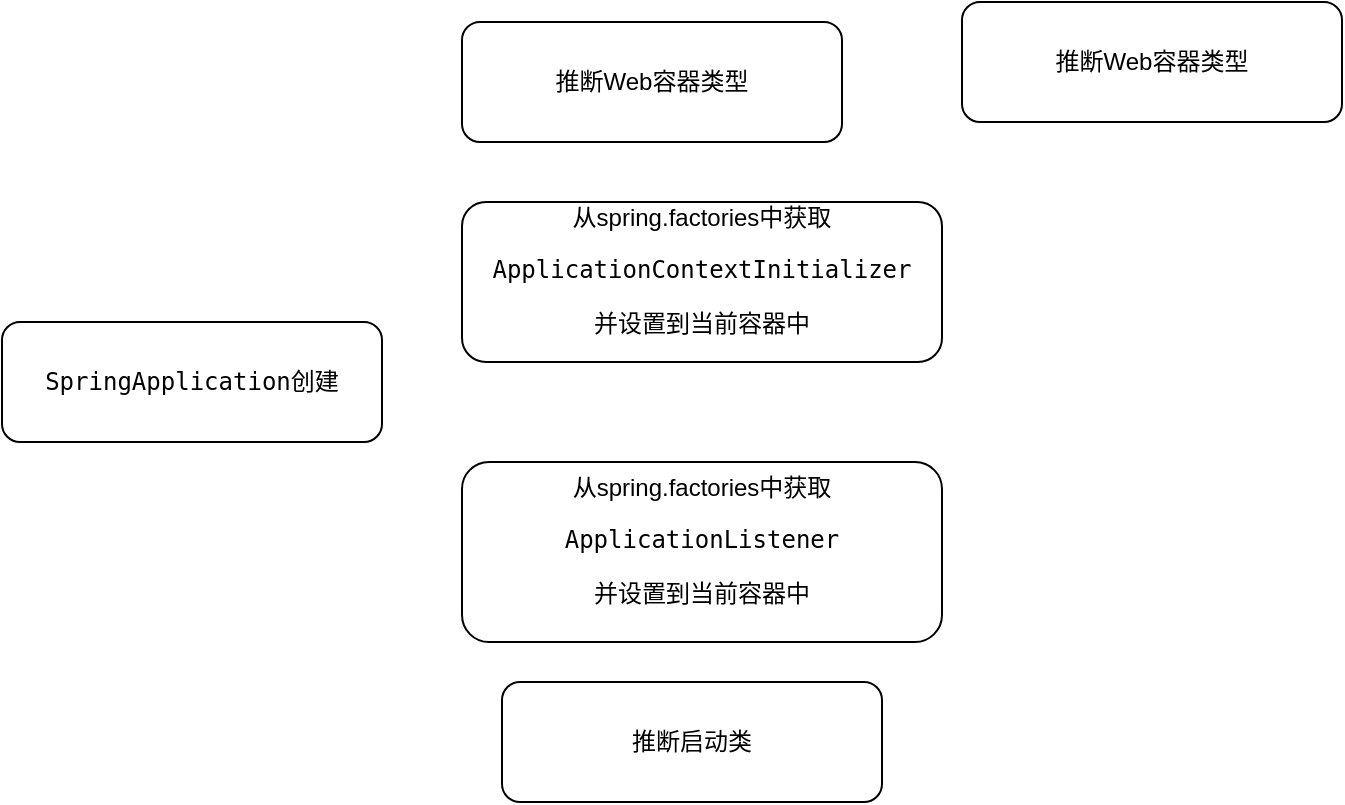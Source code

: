 <mxfile version="14.5.1" type="github">
  <diagram id="VLOndrZwdGjurE4qCbJl" name="Page-1">
    <mxGraphModel dx="946" dy="536" grid="1" gridSize="10" guides="1" tooltips="1" connect="1" arrows="1" fold="1" page="1" pageScale="1" pageWidth="827" pageHeight="1169" math="0" shadow="0">
      <root>
        <mxCell id="0" />
        <mxCell id="1" parent="0" />
        <mxCell id="-zF1WsUd2PmiUfpxgA9t-1" value="&lt;pre&gt;SpringApplication创建&lt;/pre&gt;" style="rounded=1;whiteSpace=wrap;html=1;" vertex="1" parent="1">
          <mxGeometry x="60" y="190" width="190" height="60" as="geometry" />
        </mxCell>
        <mxCell id="-zF1WsUd2PmiUfpxgA9t-2" value="推断Web容器类型" style="rounded=1;whiteSpace=wrap;html=1;" vertex="1" parent="1">
          <mxGeometry x="290" y="40" width="190" height="60" as="geometry" />
        </mxCell>
        <mxCell id="-zF1WsUd2PmiUfpxgA9t-3" value="推断Web容器类型" style="rounded=1;whiteSpace=wrap;html=1;" vertex="1" parent="1">
          <mxGeometry x="540" y="30" width="190" height="60" as="geometry" />
        </mxCell>
        <mxCell id="-zF1WsUd2PmiUfpxgA9t-4" value="从spring.factories中获取&lt;br&gt;&lt;pre&gt;ApplicationContextInitializer&lt;/pre&gt;&lt;pre&gt;并设置到当前容器中&lt;/pre&gt;" style="rounded=1;whiteSpace=wrap;html=1;" vertex="1" parent="1">
          <mxGeometry x="290" y="130" width="240" height="80" as="geometry" />
        </mxCell>
        <mxCell id="-zF1WsUd2PmiUfpxgA9t-5" value="从spring.factories中获取&lt;br&gt;&lt;pre&gt;&lt;pre&gt;ApplicationListener&lt;/pre&gt;&lt;/pre&gt;&lt;pre&gt;并设置到当前容器中&lt;/pre&gt;" style="rounded=1;whiteSpace=wrap;html=1;" vertex="1" parent="1">
          <mxGeometry x="290" y="260" width="240" height="90" as="geometry" />
        </mxCell>
        <mxCell id="-zF1WsUd2PmiUfpxgA9t-6" value="推断启动类" style="rounded=1;whiteSpace=wrap;html=1;" vertex="1" parent="1">
          <mxGeometry x="310" y="370" width="190" height="60" as="geometry" />
        </mxCell>
      </root>
    </mxGraphModel>
  </diagram>
</mxfile>
